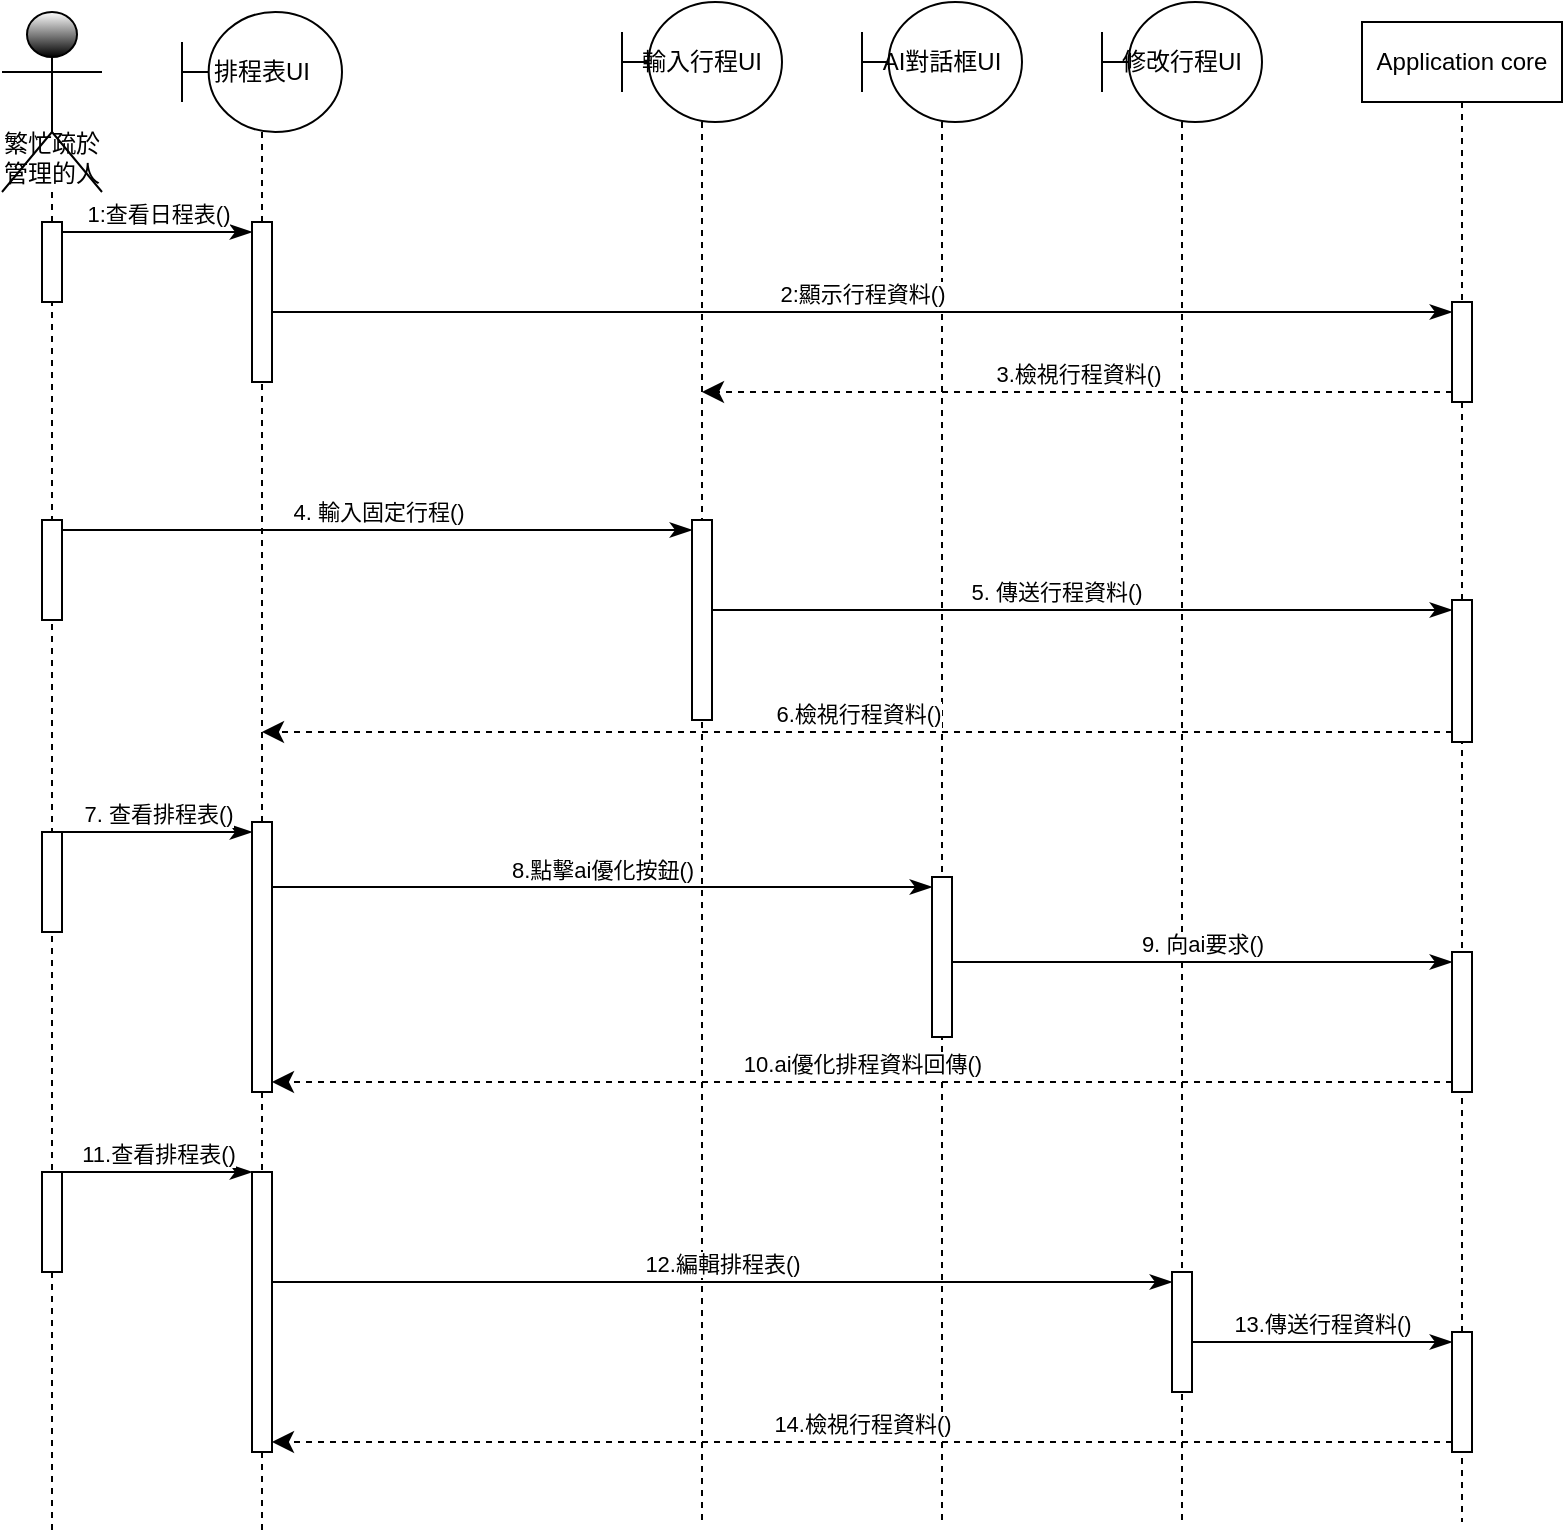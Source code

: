 <mxfile version="25.0.3">
  <diagram name="Page-1" id="2YBvvXClWsGukQMizWep">
    <mxGraphModel dx="1984" dy="637" grid="1" gridSize="10" guides="1" tooltips="1" connect="1" arrows="1" fold="1" page="1" pageScale="1" pageWidth="850" pageHeight="1100" background="none" math="0" shadow="0">
      <root>
        <mxCell id="0" />
        <mxCell id="1" parent="0" />
        <mxCell id="--oIoFJsZWJyj96HP7yD-14" value="&lt;div&gt;&lt;span style=&quot;background-color: initial;&quot;&gt;排程表UI&lt;/span&gt;&lt;/div&gt;" style="shape=umlLifeline;perimeter=lifelinePerimeter;whiteSpace=wrap;html=1;container=1;dropTarget=0;collapsible=0;recursiveResize=0;outlineConnect=0;portConstraint=eastwest;newEdgeStyle={&quot;curved&quot;:0,&quot;rounded&quot;:0};participant=umlBoundary;size=60;" vertex="1" parent="1">
          <mxGeometry x="-30" y="45" width="80" height="760" as="geometry" />
        </mxCell>
        <mxCell id="--oIoFJsZWJyj96HP7yD-62" value="" style="html=1;points=[[0,0,0,0,5],[0,1,0,0,-5],[1,0,0,0,5],[1,1,0,0,-5]];perimeter=orthogonalPerimeter;outlineConnect=0;targetShapes=umlLifeline;portConstraint=eastwest;newEdgeStyle={&quot;curved&quot;:0,&quot;rounded&quot;:0};" vertex="1" parent="--oIoFJsZWJyj96HP7yD-14">
          <mxGeometry x="35" y="580" width="10" height="140" as="geometry" />
        </mxCell>
        <mxCell id="--oIoFJsZWJyj96HP7yD-49" value="" style="html=1;points=[[0,0,0,0,5],[0,1,0,0,-5],[1,0,0,0,5],[1,1,0,0,-5]];perimeter=orthogonalPerimeter;outlineConnect=0;targetShapes=umlLifeline;portConstraint=eastwest;newEdgeStyle={&quot;curved&quot;:0,&quot;rounded&quot;:0};" vertex="1" parent="--oIoFJsZWJyj96HP7yD-14">
          <mxGeometry x="35" y="405" width="10" height="135" as="geometry" />
        </mxCell>
        <mxCell id="--oIoFJsZWJyj96HP7yD-15" value="&lt;div&gt;輸入行程UI&lt;/div&gt;" style="shape=umlLifeline;perimeter=lifelinePerimeter;whiteSpace=wrap;html=1;container=1;dropTarget=0;collapsible=0;recursiveResize=0;outlineConnect=0;portConstraint=eastwest;newEdgeStyle={&quot;curved&quot;:0,&quot;rounded&quot;:0};participant=umlBoundary;size=60;" vertex="1" parent="1">
          <mxGeometry x="190" y="40" width="80" height="760" as="geometry" />
        </mxCell>
        <mxCell id="--oIoFJsZWJyj96HP7yD-40" value="" style="html=1;points=[[0,0,0,0,5],[0,1,0,0,-5],[1,0,0,0,5],[1,1,0,0,-5]];perimeter=orthogonalPerimeter;outlineConnect=0;targetShapes=umlLifeline;portConstraint=eastwest;newEdgeStyle={&quot;curved&quot;:0,&quot;rounded&quot;:0};" vertex="1" parent="--oIoFJsZWJyj96HP7yD-15">
          <mxGeometry x="35" y="259" width="10" height="100" as="geometry" />
        </mxCell>
        <mxCell id="--oIoFJsZWJyj96HP7yD-16" value="AI對話框UI" style="shape=umlLifeline;perimeter=lifelinePerimeter;whiteSpace=wrap;html=1;container=1;dropTarget=0;collapsible=0;recursiveResize=0;outlineConnect=0;portConstraint=eastwest;newEdgeStyle={&quot;curved&quot;:0,&quot;rounded&quot;:0};participant=umlBoundary;size=60;" vertex="1" parent="1">
          <mxGeometry x="310" y="40" width="80" height="760" as="geometry" />
        </mxCell>
        <mxCell id="--oIoFJsZWJyj96HP7yD-47" value="" style="html=1;points=[[0,0,0,0,5],[0,1,0,0,-5],[1,0,0,0,5],[1,1,0,0,-5]];perimeter=orthogonalPerimeter;outlineConnect=0;targetShapes=umlLifeline;portConstraint=eastwest;newEdgeStyle={&quot;curved&quot;:0,&quot;rounded&quot;:0};" vertex="1" parent="--oIoFJsZWJyj96HP7yD-16">
          <mxGeometry x="35" y="437.5" width="10" height="80" as="geometry" />
        </mxCell>
        <mxCell id="--oIoFJsZWJyj96HP7yD-17" value="修改行程UI" style="shape=umlLifeline;perimeter=lifelinePerimeter;whiteSpace=wrap;html=1;container=1;dropTarget=0;collapsible=0;recursiveResize=0;outlineConnect=0;portConstraint=eastwest;newEdgeStyle={&quot;curved&quot;:0,&quot;rounded&quot;:0};participant=umlBoundary;size=60;" vertex="1" parent="1">
          <mxGeometry x="430" y="40" width="80" height="760" as="geometry" />
        </mxCell>
        <mxCell id="--oIoFJsZWJyj96HP7yD-18" value="Application core" style="shape=umlLifeline;perimeter=lifelinePerimeter;whiteSpace=wrap;html=1;container=1;dropTarget=0;collapsible=0;recursiveResize=0;outlineConnect=0;portConstraint=eastwest;newEdgeStyle={&quot;curved&quot;:0,&quot;rounded&quot;:0};" vertex="1" parent="1">
          <mxGeometry x="560" y="50" width="100" height="750" as="geometry" />
        </mxCell>
        <mxCell id="--oIoFJsZWJyj96HP7yD-55" value="" style="html=1;points=[[0,0,0,0,5],[0,1,0,0,-5],[1,0,0,0,5],[1,1,0,0,-5]];perimeter=orthogonalPerimeter;outlineConnect=0;targetShapes=umlLifeline;portConstraint=eastwest;newEdgeStyle={&quot;curved&quot;:0,&quot;rounded&quot;:0};" vertex="1" parent="--oIoFJsZWJyj96HP7yD-18">
          <mxGeometry x="45" y="465" width="10" height="70" as="geometry" />
        </mxCell>
        <mxCell id="--oIoFJsZWJyj96HP7yD-67" value="" style="html=1;points=[[0,0,0,0,5],[0,1,0,0,-5],[1,0,0,0,5],[1,1,0,0,-5]];perimeter=orthogonalPerimeter;outlineConnect=0;targetShapes=umlLifeline;portConstraint=eastwest;newEdgeStyle={&quot;curved&quot;:0,&quot;rounded&quot;:0};" vertex="1" parent="--oIoFJsZWJyj96HP7yD-18">
          <mxGeometry x="45" y="655" width="10" height="60" as="geometry" />
        </mxCell>
        <mxCell id="--oIoFJsZWJyj96HP7yD-30" value="" style="html=1;points=[[0,0,0,0,5],[0,1,0,0,-5],[1,0,0,0,5],[1,1,0,0,-5]];perimeter=orthogonalPerimeter;outlineConnect=0;targetShapes=umlLifeline;portConstraint=eastwest;newEdgeStyle={&quot;curved&quot;:0,&quot;rounded&quot;:0};" vertex="1" parent="--oIoFJsZWJyj96HP7yD-18">
          <mxGeometry x="45" y="140" width="10" height="50" as="geometry" />
        </mxCell>
        <mxCell id="--oIoFJsZWJyj96HP7yD-44" value="" style="html=1;points=[[0,0,0,0,5],[0,1,0,0,-5],[1,0,0,0,5],[1,1,0,0,-5]];perimeter=orthogonalPerimeter;outlineConnect=0;targetShapes=umlLifeline;portConstraint=eastwest;newEdgeStyle={&quot;curved&quot;:0,&quot;rounded&quot;:0};" vertex="1" parent="--oIoFJsZWJyj96HP7yD-18">
          <mxGeometry x="45" y="289" width="10" height="71" as="geometry" />
        </mxCell>
        <mxCell id="--oIoFJsZWJyj96HP7yD-19" value="&lt;span style=&quot;font-family: &amp;quot;Architects Daughter&amp;quot;; text-wrap-mode: nowrap;&quot;&gt;繁忙疏於管理的人&lt;/span&gt;" style="shape=umlLifeline;perimeter=lifelinePerimeter;whiteSpace=wrap;html=1;container=1;dropTarget=0;collapsible=0;recursiveResize=0;outlineConnect=0;portConstraint=eastwest;newEdgeStyle={&quot;curved&quot;:0,&quot;rounded&quot;:0};participant=umlActor;size=90;verticalAlign=bottom;gradientColor=default;" vertex="1" parent="1">
          <mxGeometry x="-120" y="45" width="50" height="760" as="geometry" />
        </mxCell>
        <mxCell id="--oIoFJsZWJyj96HP7yD-45" value="" style="html=1;points=[[0,0,0,0,5],[0,1,0,0,-5],[1,0,0,0,5],[1,1,0,0,-5]];perimeter=orthogonalPerimeter;outlineConnect=0;targetShapes=umlLifeline;portConstraint=eastwest;newEdgeStyle={&quot;curved&quot;:0,&quot;rounded&quot;:0};" vertex="1" parent="--oIoFJsZWJyj96HP7yD-19">
          <mxGeometry x="20" y="410" width="10" height="50" as="geometry" />
        </mxCell>
        <mxCell id="--oIoFJsZWJyj96HP7yD-59" value="" style="html=1;points=[[0,0,0,0,5],[0,1,0,0,-5],[1,0,0,0,5],[1,1,0,0,-5]];perimeter=orthogonalPerimeter;outlineConnect=0;targetShapes=umlLifeline;portConstraint=eastwest;newEdgeStyle={&quot;curved&quot;:0,&quot;rounded&quot;:0};" vertex="1" parent="--oIoFJsZWJyj96HP7yD-19">
          <mxGeometry x="20" y="580" width="10" height="50" as="geometry" />
        </mxCell>
        <mxCell id="--oIoFJsZWJyj96HP7yD-37" value="" style="html=1;points=[[0,0,0,0,5],[0,1,0,0,-5],[1,0,0,0,5],[1,1,0,0,-5]];perimeter=orthogonalPerimeter;outlineConnect=0;targetShapes=umlLifeline;portConstraint=eastwest;newEdgeStyle={&quot;curved&quot;:0,&quot;rounded&quot;:0};" vertex="1" parent="--oIoFJsZWJyj96HP7yD-19">
          <mxGeometry x="20" y="254" width="10" height="50" as="geometry" />
        </mxCell>
        <mxCell id="--oIoFJsZWJyj96HP7yD-20" value="" style="html=1;points=[[0,0,0,0,5],[0,1,0,0,-5],[1,0,0,0,5],[1,1,0,0,-5]];perimeter=orthogonalPerimeter;outlineConnect=0;targetShapes=umlLifeline;portConstraint=eastwest;newEdgeStyle={&quot;curved&quot;:0,&quot;rounded&quot;:0};" vertex="1" parent="--oIoFJsZWJyj96HP7yD-19">
          <mxGeometry x="20" y="105" width="10" height="40" as="geometry" />
        </mxCell>
        <mxCell id="--oIoFJsZWJyj96HP7yD-28" value="&lt;div&gt;4. 輸入固定行程()&lt;/div&gt;" style="html=1;verticalAlign=bottom;startArrow=none;startFill=0;endArrow=classicThin;startSize=6;endSize=8;curved=0;rounded=0;endFill=1;entryX=0;entryY=0;entryDx=0;entryDy=5;entryPerimeter=0;exitX=1;exitY=0;exitDx=0;exitDy=5;exitPerimeter=0;" edge="1" parent="1" source="--oIoFJsZWJyj96HP7yD-37" target="--oIoFJsZWJyj96HP7yD-40">
          <mxGeometry width="80" relative="1" as="geometry">
            <mxPoint x="-90" y="300" as="sourcePoint" />
            <mxPoint x="225" y="300" as="targetPoint" />
          </mxGeometry>
        </mxCell>
        <mxCell id="--oIoFJsZWJyj96HP7yD-31" value="1:查看日程表()" style="html=1;verticalAlign=bottom;startArrow=none;startFill=0;endArrow=classicThin;startSize=6;endSize=8;curved=0;rounded=0;endFill=1;entryX=0;entryY=0;entryDx=0;entryDy=5;entryPerimeter=0;exitX=1;exitY=0;exitDx=0;exitDy=5;exitPerimeter=0;" edge="1" parent="1" source="--oIoFJsZWJyj96HP7yD-20" target="--oIoFJsZWJyj96HP7yD-23">
          <mxGeometry width="80" relative="1" as="geometry">
            <mxPoint x="-90" y="155" as="sourcePoint" />
            <mxPoint x="45" y="165" as="targetPoint" />
          </mxGeometry>
        </mxCell>
        <mxCell id="--oIoFJsZWJyj96HP7yD-32" value="2:顯示行程資料()" style="html=1;verticalAlign=bottom;startArrow=none;startFill=0;endArrow=classicThin;startSize=6;endSize=8;curved=0;rounded=0;endFill=1;entryX=0;entryY=0;entryDx=0;entryDy=5;entryPerimeter=0;" edge="1" parent="1" source="--oIoFJsZWJyj96HP7yD-23" target="--oIoFJsZWJyj96HP7yD-30">
          <mxGeometry width="80" relative="1" as="geometry">
            <mxPoint x="100" y="180" as="sourcePoint" />
            <mxPoint x="199.5" y="180" as="targetPoint" />
          </mxGeometry>
        </mxCell>
        <mxCell id="--oIoFJsZWJyj96HP7yD-36" value="3.檢視行程資料()" style="html=1;verticalAlign=bottom;endArrow=classic;dashed=1;endSize=8;curved=0;rounded=0;endFill=1;exitX=0;exitY=1;exitDx=0;exitDy=-5;exitPerimeter=0;" edge="1" parent="1" source="--oIoFJsZWJyj96HP7yD-30" target="--oIoFJsZWJyj96HP7yD-15">
          <mxGeometry relative="1" as="geometry">
            <mxPoint x="240" y="230" as="targetPoint" />
            <mxPoint x="609.5" y="230" as="sourcePoint" />
          </mxGeometry>
        </mxCell>
        <mxCell id="--oIoFJsZWJyj96HP7yD-41" value="5. 傳送行程資料()" style="html=1;verticalAlign=bottom;startArrow=none;startFill=0;endArrow=classicThin;startSize=6;endSize=8;curved=0;rounded=0;endFill=1;entryX=0;entryY=0;entryDx=0;entryDy=5;entryPerimeter=0;" edge="1" parent="1" source="--oIoFJsZWJyj96HP7yD-40" target="--oIoFJsZWJyj96HP7yD-44">
          <mxGeometry x="-0.065" width="80" relative="1" as="geometry">
            <mxPoint x="235" y="340" as="sourcePoint" />
            <mxPoint x="609.5" y="340" as="targetPoint" />
            <mxPoint x="-1" as="offset" />
          </mxGeometry>
        </mxCell>
        <mxCell id="--oIoFJsZWJyj96HP7yD-43" value="6.檢視行程資料()" style="html=1;verticalAlign=bottom;endArrow=classic;dashed=1;endSize=8;curved=0;rounded=0;endFill=1;exitX=0;exitY=1;exitDx=0;exitDy=-5;exitPerimeter=0;" edge="1" parent="1" source="--oIoFJsZWJyj96HP7yD-44" target="--oIoFJsZWJyj96HP7yD-14">
          <mxGeometry relative="1" as="geometry">
            <mxPoint x="230" y="400" as="targetPoint" />
            <mxPoint x="609.5" y="400" as="sourcePoint" />
          </mxGeometry>
        </mxCell>
        <mxCell id="--oIoFJsZWJyj96HP7yD-46" value="&lt;div&gt;8.點擊ai優化按鈕()&lt;/div&gt;" style="html=1;verticalAlign=bottom;startArrow=none;startFill=0;endArrow=classicThin;startSize=6;endSize=8;curved=0;rounded=0;endFill=1;entryX=0;entryY=0;entryDx=0;entryDy=5;entryPerimeter=0;" edge="1" parent="1" source="--oIoFJsZWJyj96HP7yD-49" target="--oIoFJsZWJyj96HP7yD-47">
          <mxGeometry width="80" relative="1" as="geometry">
            <mxPoint x="89.071" y="480" as="sourcePoint" />
            <mxPoint x="349.5" y="480" as="targetPoint" />
          </mxGeometry>
        </mxCell>
        <mxCell id="--oIoFJsZWJyj96HP7yD-48" value="&lt;div&gt;7. 查看排程表()&lt;/div&gt;" style="html=1;verticalAlign=bottom;startArrow=none;startFill=0;endArrow=classicThin;startSize=6;endSize=8;curved=0;rounded=0;endFill=1;entryX=0;entryY=0;entryDx=0;entryDy=5;entryPerimeter=0;" edge="1" parent="1" target="--oIoFJsZWJyj96HP7yD-49">
          <mxGeometry width="80" relative="1" as="geometry">
            <mxPoint x="-90" y="455" as="sourcePoint" />
            <mxPoint x="10" y="455" as="targetPoint" />
          </mxGeometry>
        </mxCell>
        <mxCell id="--oIoFJsZWJyj96HP7yD-51" value="&lt;div&gt;9. 向ai要求()&lt;/div&gt;" style="html=1;verticalAlign=bottom;startArrow=none;startFill=0;endArrow=classicThin;startSize=6;endSize=8;curved=0;rounded=0;endFill=1;entryX=0;entryY=0;entryDx=0;entryDy=5;entryPerimeter=0;" edge="1" parent="1" source="--oIoFJsZWJyj96HP7yD-47" target="--oIoFJsZWJyj96HP7yD-55">
          <mxGeometry width="80" relative="1" as="geometry">
            <mxPoint x="360" y="510" as="sourcePoint" />
            <mxPoint x="614.5" y="510" as="targetPoint" />
          </mxGeometry>
        </mxCell>
        <mxCell id="--oIoFJsZWJyj96HP7yD-54" value="10.ai優化排程資料回傳()" style="html=1;verticalAlign=bottom;endArrow=classic;dashed=1;endSize=8;curved=0;rounded=0;endFill=1;entryX=1;entryY=1;entryDx=0;entryDy=-5;entryPerimeter=0;exitX=0;exitY=1;exitDx=0;exitDy=-5;exitPerimeter=0;" edge="1" parent="1" source="--oIoFJsZWJyj96HP7yD-55" target="--oIoFJsZWJyj96HP7yD-49">
          <mxGeometry relative="1" as="geometry">
            <mxPoint x="469.071" y="590" as="targetPoint" />
            <mxPoint x="605" y="590" as="sourcePoint" />
          </mxGeometry>
        </mxCell>
        <mxCell id="--oIoFJsZWJyj96HP7yD-61" value="&lt;div&gt;11.查看排程表()&lt;/div&gt;" style="html=1;verticalAlign=bottom;startArrow=none;startFill=0;endArrow=classicThin;startSize=6;endSize=8;curved=0;rounded=0;endFill=1;" edge="1" parent="1" source="--oIoFJsZWJyj96HP7yD-59" target="--oIoFJsZWJyj96HP7yD-62">
          <mxGeometry width="80" relative="1" as="geometry">
            <mxPoint x="-90" y="625" as="sourcePoint" />
            <mxPoint x="164.5" y="625" as="targetPoint" />
            <Array as="points">
              <mxPoint x="-10" y="625" />
            </Array>
          </mxGeometry>
        </mxCell>
        <mxCell id="--oIoFJsZWJyj96HP7yD-66" value="&lt;div&gt;12.編輯排程表()&lt;/div&gt;" style="html=1;verticalAlign=bottom;startArrow=none;startFill=0;endArrow=classicThin;startSize=6;endSize=8;curved=0;rounded=0;endFill=1;entryX=0;entryY=0;entryDx=0;entryDy=5;entryPerimeter=0;" edge="1" parent="1" source="--oIoFJsZWJyj96HP7yD-62" target="--oIoFJsZWJyj96HP7yD-64">
          <mxGeometry width="80" relative="1" as="geometry">
            <mxPoint x="12" y="670" as="sourcePoint" />
            <mxPoint x="470.32" y="670" as="targetPoint" />
          </mxGeometry>
        </mxCell>
        <mxCell id="--oIoFJsZWJyj96HP7yD-68" value="13.傳送行程資料()" style="html=1;verticalAlign=bottom;startArrow=none;startFill=0;endArrow=classicThin;startSize=6;endSize=8;curved=0;rounded=0;endFill=1;entryX=0;entryY=0;entryDx=0;entryDy=5;entryPerimeter=0;" edge="1" parent="1" source="--oIoFJsZWJyj96HP7yD-64" target="--oIoFJsZWJyj96HP7yD-67">
          <mxGeometry width="80" relative="1" as="geometry">
            <mxPoint x="105" y="680" as="sourcePoint" />
            <mxPoint x="480.32" y="680" as="targetPoint" />
          </mxGeometry>
        </mxCell>
        <mxCell id="--oIoFJsZWJyj96HP7yD-69" value="14.檢視行程資料()" style="html=1;verticalAlign=bottom;endArrow=classic;dashed=1;endSize=8;curved=0;rounded=0;endFill=1;" edge="1" parent="1" source="--oIoFJsZWJyj96HP7yD-67" target="--oIoFJsZWJyj96HP7yD-62">
          <mxGeometry relative="1" as="geometry">
            <mxPoint x="92" y="760" as="targetPoint" />
            <mxPoint x="608" y="760" as="sourcePoint" />
            <Array as="points">
              <mxPoint x="150" y="760" />
            </Array>
          </mxGeometry>
        </mxCell>
        <mxCell id="--oIoFJsZWJyj96HP7yD-64" value="" style="html=1;points=[[0,0,0,0,5],[0,1,0,0,-5],[1,0,0,0,5],[1,1,0,0,-5]];perimeter=orthogonalPerimeter;outlineConnect=0;targetShapes=umlLifeline;portConstraint=eastwest;newEdgeStyle={&quot;curved&quot;:0,&quot;rounded&quot;:0};" vertex="1" parent="1">
          <mxGeometry x="465" y="675" width="10" height="60" as="geometry" />
        </mxCell>
        <mxCell id="--oIoFJsZWJyj96HP7yD-23" value="" style="html=1;points=[[0,0,0,0,5],[0,1,0,0,-5],[1,0,0,0,5],[1,1,0,0,-5]];perimeter=orthogonalPerimeter;outlineConnect=0;targetShapes=umlLifeline;portConstraint=eastwest;newEdgeStyle={&quot;curved&quot;:0,&quot;rounded&quot;:0};" vertex="1" parent="1">
          <mxGeometry x="5" y="150" width="10" height="80" as="geometry" />
        </mxCell>
      </root>
    </mxGraphModel>
  </diagram>
</mxfile>

